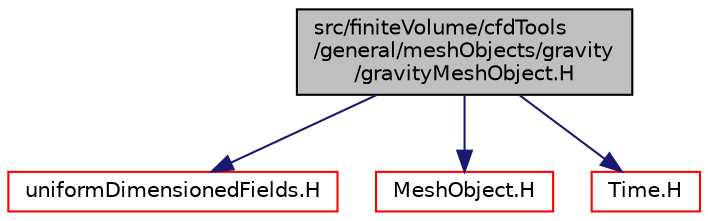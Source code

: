 digraph "src/finiteVolume/cfdTools/general/meshObjects/gravity/gravityMeshObject.H"
{
  bgcolor="transparent";
  edge [fontname="Helvetica",fontsize="10",labelfontname="Helvetica",labelfontsize="10"];
  node [fontname="Helvetica",fontsize="10",shape=record];
  Node1 [label="src/finiteVolume/cfdTools\l/general/meshObjects/gravity\l/gravityMeshObject.H",height=0.2,width=0.4,color="black", fillcolor="grey75", style="filled" fontcolor="black"];
  Node1 -> Node2 [color="midnightblue",fontsize="10",style="solid",fontname="Helvetica"];
  Node2 [label="uniformDimensionedFields.H",height=0.2,width=0.4,color="red",URL="$uniformDimensionedFields_8H.html"];
  Node1 -> Node3 [color="midnightblue",fontsize="10",style="solid",fontname="Helvetica"];
  Node3 [label="MeshObject.H",height=0.2,width=0.4,color="red",URL="$MeshObject_8H.html"];
  Node1 -> Node4 [color="midnightblue",fontsize="10",style="solid",fontname="Helvetica"];
  Node4 [label="Time.H",height=0.2,width=0.4,color="red",URL="$Time_8H.html"];
}
